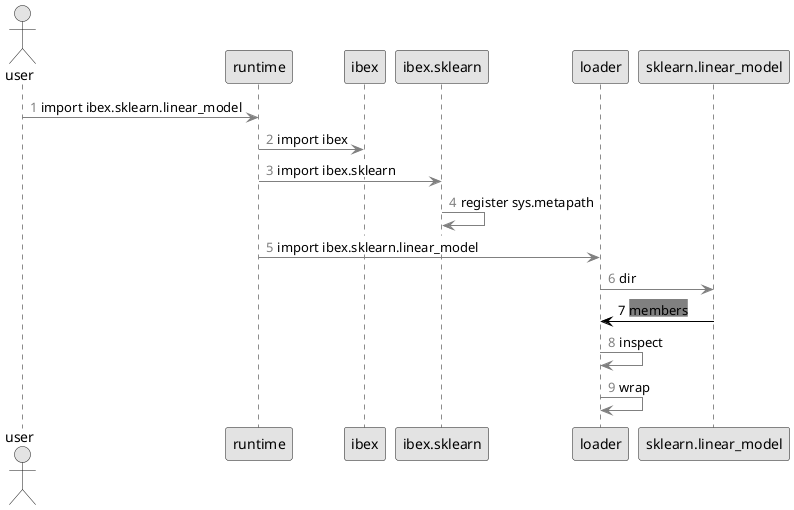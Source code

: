 @startuml

skinparam monochrome true
skinparam shadowing false

actor user

autonumber 1 "<font color=grey>"
user -[#grey]> runtime: <back:white>import ibex.sklearn.linear_model</back>
autonumber 2 "<font color=grey>"
runtime -[#grey]> ibex: <back:white>import ibex</back>
autonumber 3 "<font color=grey>"
runtime -[#grey]> ibex.sklearn: <back:white>import ibex.sklearn</back>
autonumber 4 "<font color=grey>"
ibex.sklearn -[#grey]> ibex.sklearn: <back:white>register sys.metapath</back>
autonumber 5 "<font color=grey>"
runtime -[#grey]> loader: <back:white>import ibex.sklearn.linear_model</back>
autonumber 6 "<font color=grey>"
loader -[#grey]> sklearn.linear_model: <back:white>dir</back>
autonumber 7 "<font color=black>"
sklearn.linear_model -[#black]> loader: <back:grey>members</back>
autonumber 8 "<font color=grey>"
loader -[#grey]> loader: <back:white>inspect</back>
autonumber 9 "<font color=grey>"
loader -[#grey]> loader: <back:white>wrap</back>

@enduml